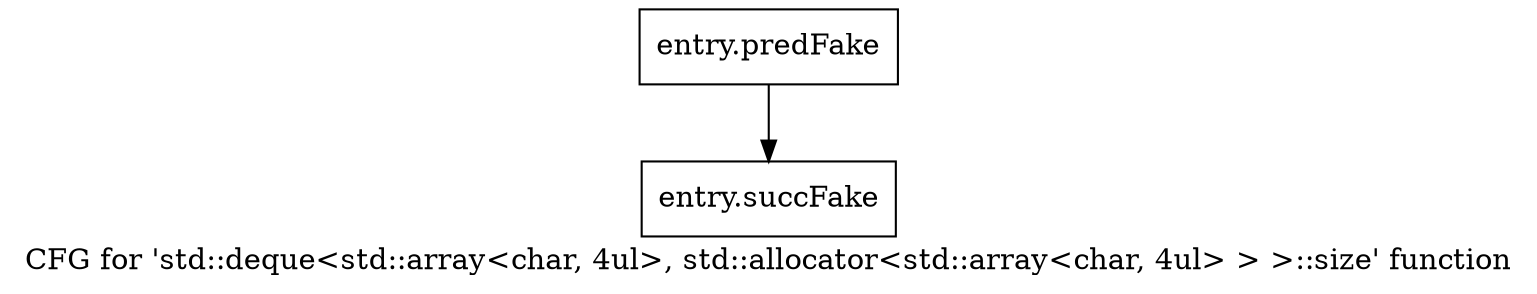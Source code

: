 digraph "CFG for 'std::deque\<std::array\<char, 4ul\>, std::allocator\<std::array\<char, 4ul\> \> \>::size' function" {
	label="CFG for 'std::deque\<std::array\<char, 4ul\>, std::allocator\<std::array\<char, 4ul\> \> \>::size' function";

	Node0x436da10 [shape=record,filename="",linenumber="",label="{entry.predFake}"];
	Node0x436da10 -> Node0x4429210[ callList="" memoryops="" filename="/tools/Xilinx/Vitis_HLS/2022.1/tps/lnx64/gcc-8.3.0/lib/gcc/x86_64-pc-linux-gnu/8.3.0/../../../../include/c++/8.3.0/bits/stl_deque.h" execusionnum="256"];
	Node0x4429210 [shape=record,filename="/tools/Xilinx/Vitis_HLS/2022.1/tps/lnx64/gcc-8.3.0/lib/gcc/x86_64-pc-linux-gnu/8.3.0/../../../../include/c++/8.3.0/bits/stl_deque.h",linenumber="1282",label="{entry.succFake}"];
}
